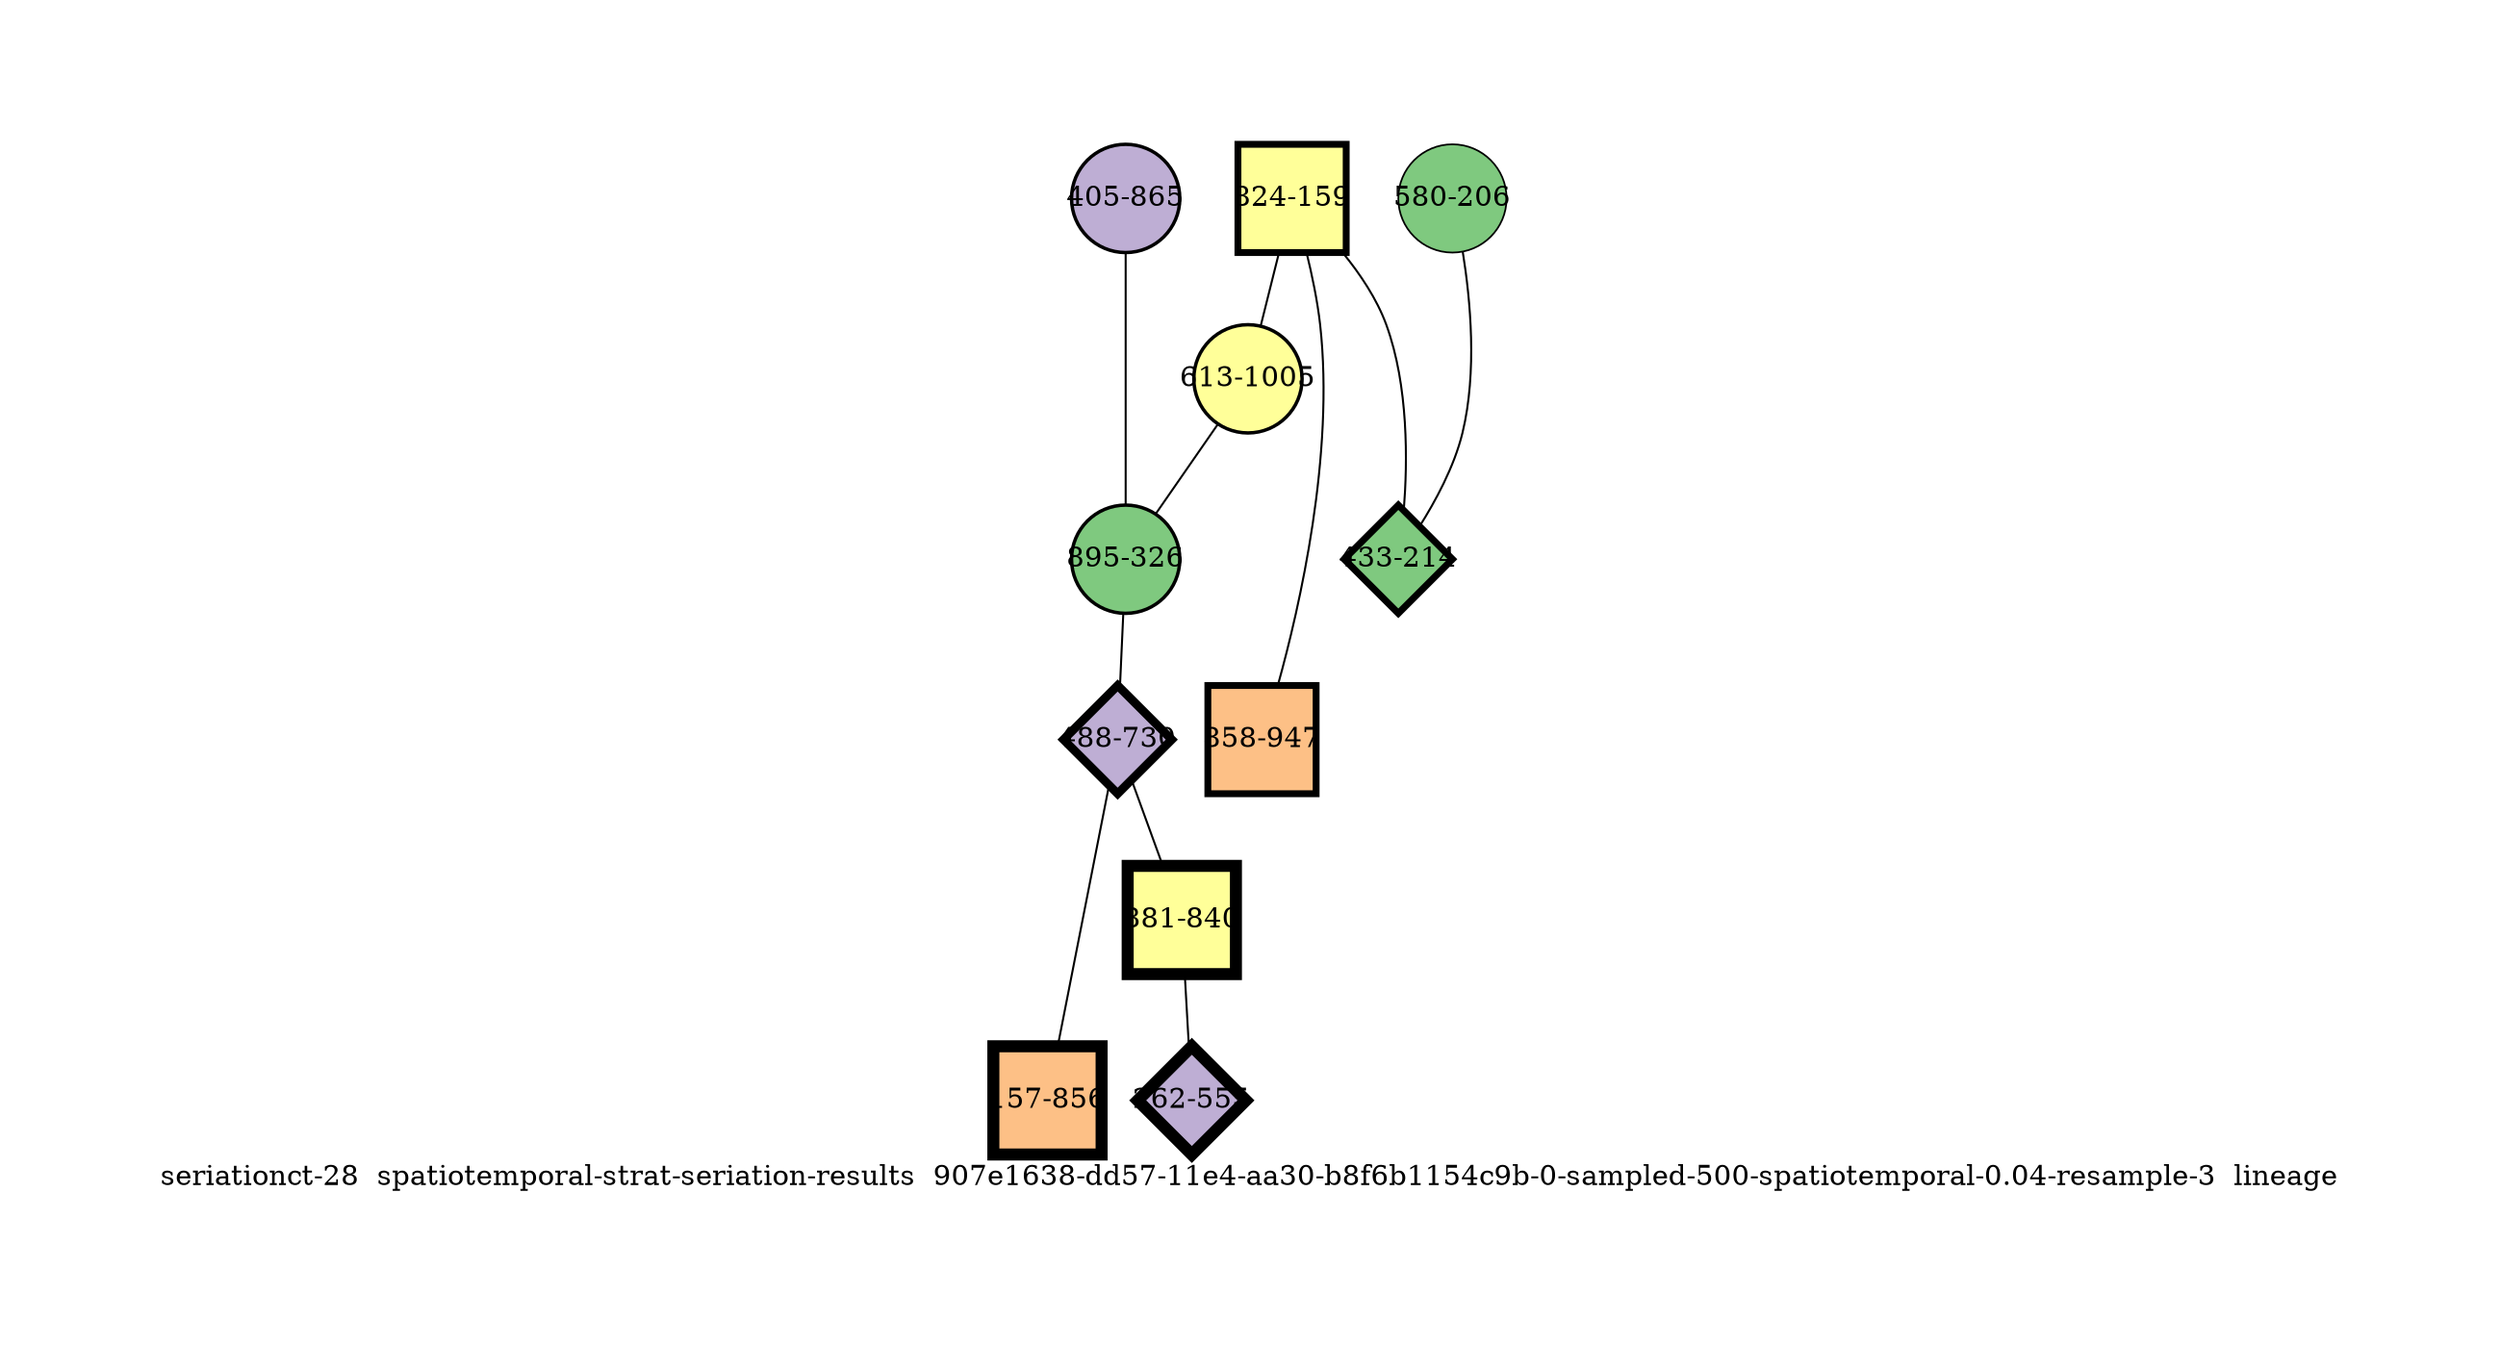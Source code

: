 strict graph "seriationct-28  spatiotemporal-strat-seriation-results  907e1638-dd57-11e4-aa30-b8f6b1154c9b-0-sampled-500-spatiotemporal-0.04-resample-3  lineage" {
labelloc=b;
ratio=auto;
pad="1.0";
label="seriationct-28  spatiotemporal-strat-seriation-results  907e1638-dd57-11e4-aa30-b8f6b1154c9b-0-sampled-500-spatiotemporal-0.04-resample-3  lineage";
node [width="0.75", style=filled, fixedsize=true, height="0.75", shape=circle, label=""];
0 [xCoordinate="159.0", appears_in_slice=4, yCoordinate="824.0", colorscheme=accent7, lineage_id=1, short_label="824-159", label="824-159", shape=square, cluster_id=3, fillcolor=4, size="500.0", id=7, penwidth="3.42857142857"];
1 [xCoordinate="1005.0", appears_in_slice=2, yCoordinate="613.0", colorscheme=accent7, lineage_id=0, short_label="613-1005", label="613-1005", shape=circle, cluster_id=3, fillcolor=4, size="500.0", id=1, penwidth="1.71428571429"];
2 [xCoordinate="865.0", appears_in_slice=2, yCoordinate="405.0", colorscheme=accent7, lineage_id=0, short_label="405-865", label="405-865", shape=circle, cluster_id=1, fillcolor=2, size="500.0", id=2, penwidth="1.71428571429"];
3 [xCoordinate="326.0", appears_in_slice=2, yCoordinate="895.0", colorscheme=accent7, lineage_id=0, short_label="895-326", label="895-326", shape=circle, cluster_id=0, fillcolor=1, size="500.0", id=0, penwidth="1.71428571429"];
4 [xCoordinate="206.0", appears_in_slice=1, yCoordinate="580.0", colorscheme=accent7, lineage_id=0, short_label="580-206", label="580-206", shape=circle, cluster_id=0, fillcolor=1, size="500.0", id=3, penwidth="0.857142857143"];
5 [xCoordinate="214.0", appears_in_slice=4, yCoordinate="433.0", colorscheme=accent7, lineage_id=2, short_label="433-214", label="433-214", shape=diamond, cluster_id=0, fillcolor=1, size="500.0", id=4, penwidth="3.42857142857"];
6 [xCoordinate="730.0", appears_in_slice=5, yCoordinate="488.0", colorscheme=accent7, lineage_id=2, short_label="488-730", label="488-730", shape=diamond, cluster_id=1, fillcolor=2, size="500.0", id=5, penwidth="4.28571428571"];
7 [xCoordinate="856.0", appears_in_slice=7, yCoordinate="157.0", colorscheme=accent7, lineage_id=1, short_label="157-856", label="157-856", shape=square, cluster_id=2, fillcolor=3, size="500.0", id=6, penwidth="6.0"];
8 [xCoordinate="947.0", appears_in_slice=4, yCoordinate="858.0", colorscheme=accent7, lineage_id=1, short_label="858-947", label="858-947", shape=square, cluster_id=2, fillcolor=3, size="500.0", id=8, penwidth="3.42857142857"];
9 [xCoordinate="840.0", appears_in_slice=7, yCoordinate="881.0", colorscheme=accent7, lineage_id=1, short_label="881-840", label="881-840", shape=square, cluster_id=3, fillcolor=4, size="500.0", id=9, penwidth="6.0"];
10 [xCoordinate="555.0", appears_in_slice=7, yCoordinate="262.0", colorscheme=accent7, lineage_id=2, short_label="262-555", label="262-555", shape=diamond, cluster_id=1, fillcolor=2, size="500.0", id=10, penwidth="6.0"];
0 -- 8  [inverseweight="2.14058670391", weight="0.467161642261"];
0 -- 1  [inverseweight="2.52744542495", weight="0.395656416604"];
0 -- 5  [inverseweight="7.59320924038", weight="0.131696621065"];
1 -- 3  [inverseweight="3.11709552193", weight="0.320811471117"];
2 -- 3  [inverseweight="1.49550528349", weight="0.668670322356"];
3 -- 6  [inverseweight="1.90126438098", weight="0.525965778354"];
4 -- 5  [inverseweight="1.58181915862", weight="0.632183517659"];
6 -- 9  [inverseweight="2.17411854644", weight="0.459956519684"];
6 -- 7  [inverseweight="2.36096082325", weight="0.423556371691"];
9 -- 10  [inverseweight="3.6514837167", weight="0.273861278753"];
}
